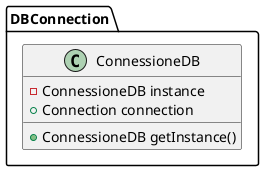 @startuml connection
package DBConnection{
    class ConnessioneDB{
        - ConnessioneDB instance
        + Connection connection

    + ConnessioneDB getInstance()
    }
}
@enduml